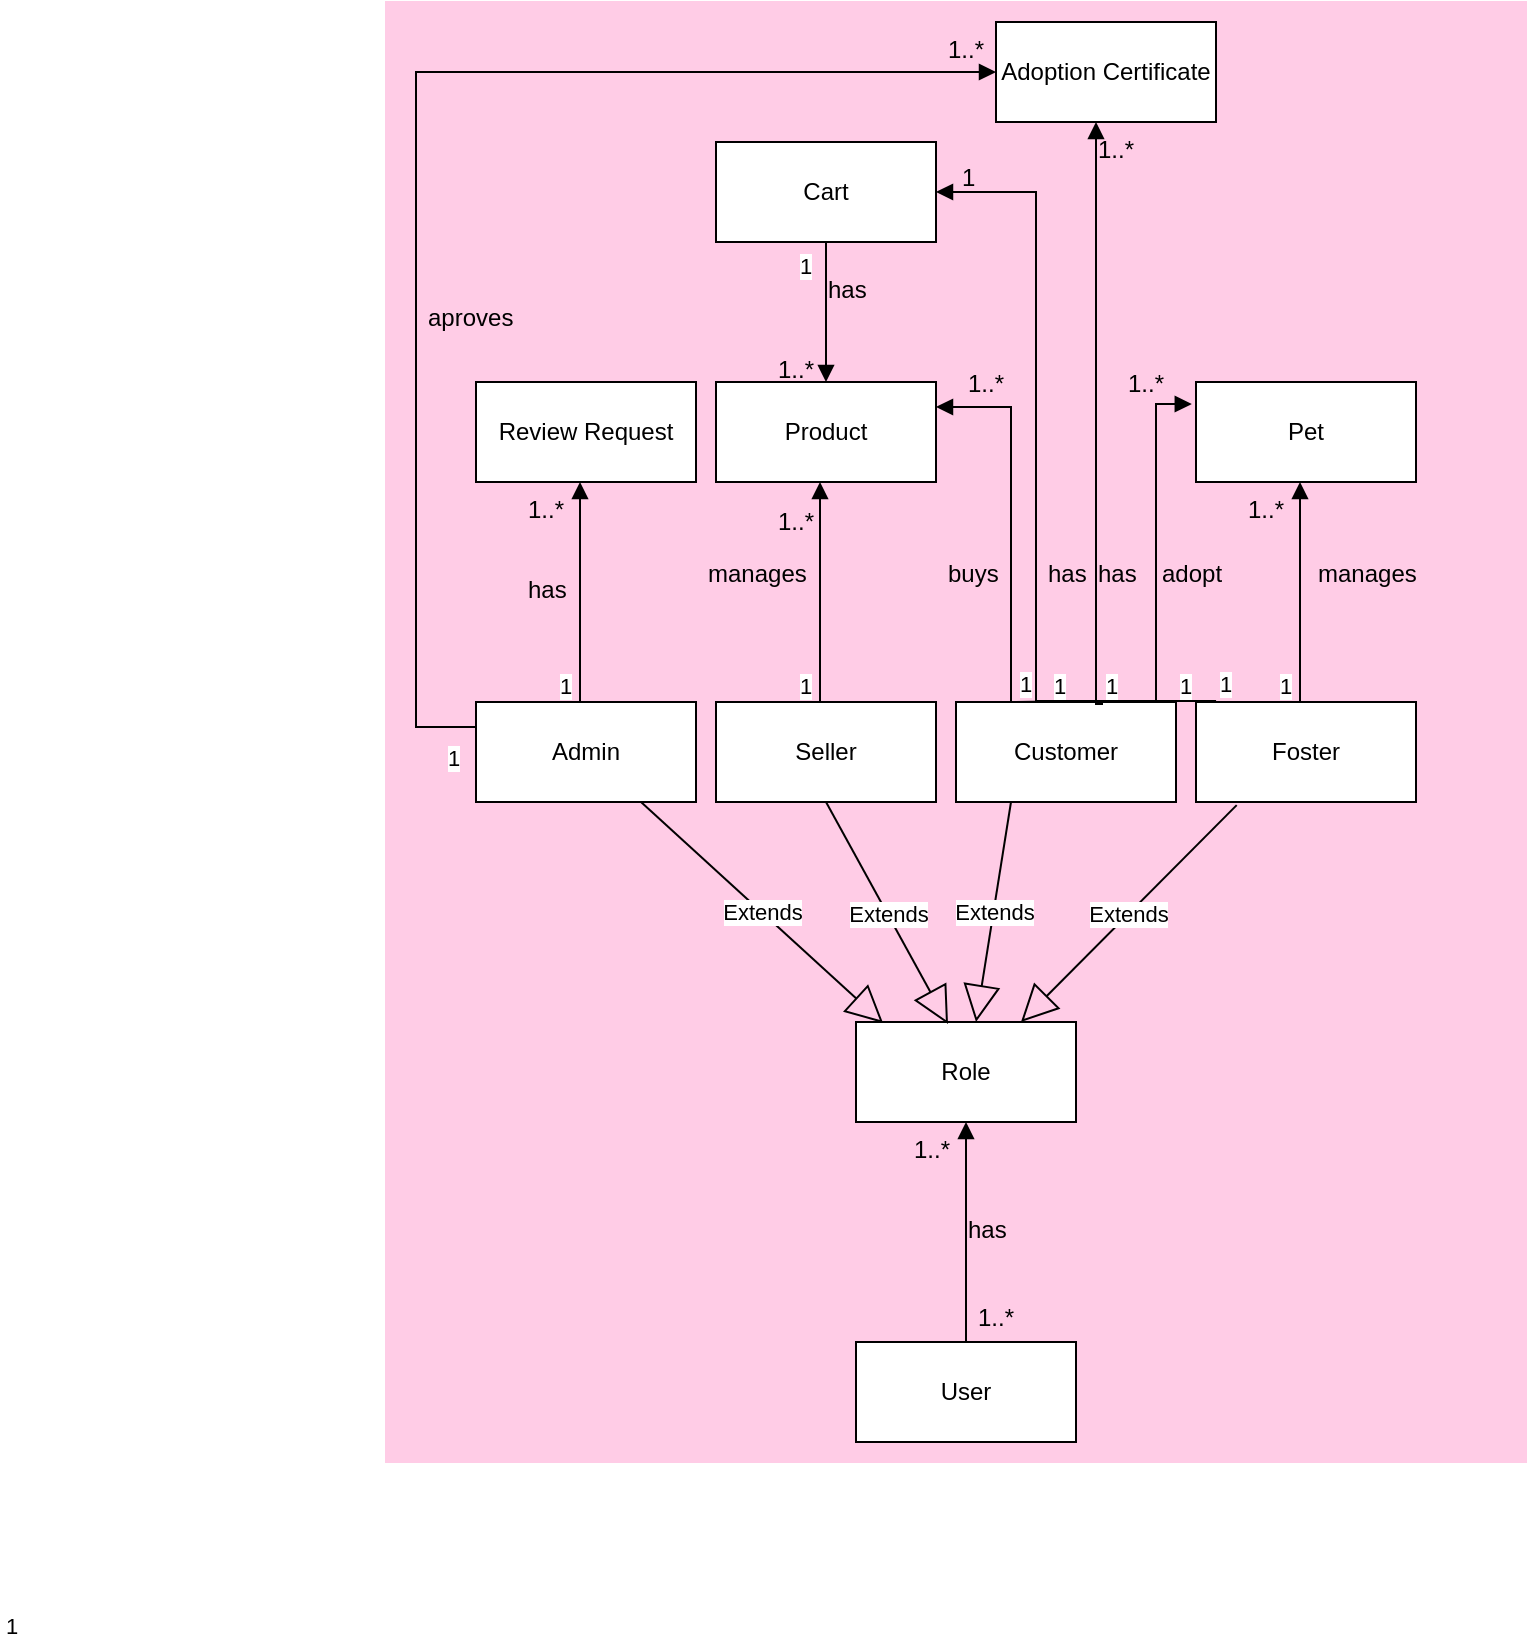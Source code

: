 <mxfile version="24.2.2" type="device">
  <diagram name="Page-1" id="cEmTvOwq6Rgb7t9AesUK">
    <mxGraphModel dx="2552" dy="2154" grid="1" gridSize="10" guides="1" tooltips="1" connect="1" arrows="1" fold="1" page="1" pageScale="1" pageWidth="850" pageHeight="1100" math="0" shadow="0">
      <root>
        <mxCell id="0" />
        <mxCell id="1" parent="0" />
        <mxCell id="qDogRzYrHNwLNBOlEB9H-18" value="1" style="edgeLabel;resizable=0;html=1;align=left;verticalAlign=bottom;" parent="1" connectable="0" vertex="1">
          <mxGeometry x="507.5" y="780" as="geometry" />
        </mxCell>
        <mxCell id="-kI4Q9r_oMyIyestmXrQ-22" value="" style="rounded=0;whiteSpace=wrap;html=1;strokeColor=#FFCCE6;fillColor=#FFCCE6;" vertex="1" parent="1">
          <mxGeometry x="700" y="-40" width="570" height="730" as="geometry" />
        </mxCell>
        <mxCell id="-kI4Q9r_oMyIyestmXrQ-23" value="Seller" style="html=1;whiteSpace=wrap;" vertex="1" parent="1">
          <mxGeometry x="865" y="310" width="110" height="50" as="geometry" />
        </mxCell>
        <mxCell id="-kI4Q9r_oMyIyestmXrQ-24" value="Admin" style="html=1;whiteSpace=wrap;" vertex="1" parent="1">
          <mxGeometry x="745" y="310" width="110" height="50" as="geometry" />
        </mxCell>
        <mxCell id="-kI4Q9r_oMyIyestmXrQ-25" value="Customer&lt;span style=&quot;color: rgba(0, 0, 0, 0); font-family: monospace; font-size: 0px; text-align: start; text-wrap: nowrap;&quot;&gt;%3CmxGraphModel%3E%3Croot%3E%3CmxCell%20id%3D%220%22%2F%3E%3CmxCell%20id%3D%221%22%20parent%3D%220%22%2F%3E%3CmxCell%20id%3D%222%22%20value%3D%22Seller%22%20style%3D%22html%3D1%3BwhiteSpace%3Dwrap%3B%22%20vertex%3D%221%22%20parent%3D%221%22%3E%3CmxGeometry%20x%3D%2250%22%20y%3D%22240%22%20width%3D%22110%22%20height%3D%2250%22%20as%3D%22geometry%22%2F%3E%3C%2FmxCell%3E%3C%2Froot%3E%3C%2FmxGraphModel%3E&lt;/span&gt;" style="html=1;whiteSpace=wrap;" vertex="1" parent="1">
          <mxGeometry x="985" y="310" width="110" height="50" as="geometry" />
        </mxCell>
        <mxCell id="-kI4Q9r_oMyIyestmXrQ-26" value="Foster" style="html=1;whiteSpace=wrap;" vertex="1" parent="1">
          <mxGeometry x="1105" y="310" width="110" height="50" as="geometry" />
        </mxCell>
        <mxCell id="-kI4Q9r_oMyIyestmXrQ-27" value="User" style="html=1;whiteSpace=wrap;" vertex="1" parent="1">
          <mxGeometry x="935" y="630" width="110" height="50" as="geometry" />
        </mxCell>
        <mxCell id="-kI4Q9r_oMyIyestmXrQ-28" value="Role" style="html=1;whiteSpace=wrap;" vertex="1" parent="1">
          <mxGeometry x="935" y="470" width="110" height="50" as="geometry" />
        </mxCell>
        <mxCell id="-kI4Q9r_oMyIyestmXrQ-29" value="Extends" style="endArrow=block;endSize=16;endFill=0;html=1;rounded=0;exitX=0.75;exitY=1;exitDx=0;exitDy=0;entryX=0.123;entryY=0.01;entryDx=0;entryDy=0;entryPerimeter=0;" edge="1" parent="1" source="-kI4Q9r_oMyIyestmXrQ-24" target="-kI4Q9r_oMyIyestmXrQ-28">
          <mxGeometry width="160" relative="1" as="geometry">
            <mxPoint x="775" y="340" as="sourcePoint" />
            <mxPoint x="935" y="340" as="targetPoint" />
          </mxGeometry>
        </mxCell>
        <mxCell id="-kI4Q9r_oMyIyestmXrQ-30" value="Extends" style="endArrow=block;endSize=16;endFill=0;html=1;rounded=0;exitX=0.5;exitY=1;exitDx=0;exitDy=0;entryX=0.123;entryY=0.01;entryDx=0;entryDy=0;entryPerimeter=0;" edge="1" parent="1" source="-kI4Q9r_oMyIyestmXrQ-23">
          <mxGeometry width="160" relative="1" as="geometry">
            <mxPoint x="859" y="360" as="sourcePoint" />
            <mxPoint x="981" y="471" as="targetPoint" />
          </mxGeometry>
        </mxCell>
        <mxCell id="-kI4Q9r_oMyIyestmXrQ-31" value="Extends" style="endArrow=block;endSize=16;endFill=0;html=1;rounded=0;exitX=0.25;exitY=1;exitDx=0;exitDy=0;" edge="1" parent="1" source="-kI4Q9r_oMyIyestmXrQ-25">
          <mxGeometry width="160" relative="1" as="geometry">
            <mxPoint x="930" y="370" as="sourcePoint" />
            <mxPoint x="995" y="470" as="targetPoint" />
          </mxGeometry>
        </mxCell>
        <mxCell id="-kI4Q9r_oMyIyestmXrQ-32" value="Extends" style="endArrow=block;endSize=16;endFill=0;html=1;rounded=0;exitX=0.185;exitY=1.031;exitDx=0;exitDy=0;entryX=0.75;entryY=0;entryDx=0;entryDy=0;exitPerimeter=0;" edge="1" parent="1" source="-kI4Q9r_oMyIyestmXrQ-26" target="-kI4Q9r_oMyIyestmXrQ-28">
          <mxGeometry width="160" relative="1" as="geometry">
            <mxPoint x="1050" y="380" as="sourcePoint" />
            <mxPoint x="1111" y="491" as="targetPoint" />
          </mxGeometry>
        </mxCell>
        <mxCell id="-kI4Q9r_oMyIyestmXrQ-33" value="" style="endArrow=block;endFill=1;html=1;edgeStyle=orthogonalEdgeStyle;align=left;verticalAlign=top;rounded=0;exitX=0.5;exitY=0;exitDx=0;exitDy=0;entryX=0.5;entryY=1;entryDx=0;entryDy=0;" edge="1" parent="1" source="-kI4Q9r_oMyIyestmXrQ-27" target="-kI4Q9r_oMyIyestmXrQ-28">
          <mxGeometry x="-1" relative="1" as="geometry">
            <mxPoint x="775" y="440" as="sourcePoint" />
            <mxPoint x="935" y="440" as="targetPoint" />
          </mxGeometry>
        </mxCell>
        <mxCell id="-kI4Q9r_oMyIyestmXrQ-34" value="1..*" style="text;strokeColor=none;fillColor=none;align=left;verticalAlign=top;spacingLeft=4;spacingRight=4;overflow=hidden;rotatable=0;points=[[0,0.5],[1,0.5]];portConstraint=eastwest;whiteSpace=wrap;html=1;" vertex="1" parent="1">
          <mxGeometry x="958" y="520" width="100" height="26" as="geometry" />
        </mxCell>
        <mxCell id="-kI4Q9r_oMyIyestmXrQ-35" value="has" style="text;strokeColor=none;fillColor=none;align=left;verticalAlign=top;spacingLeft=4;spacingRight=4;overflow=hidden;rotatable=0;points=[[0,0.5],[1,0.5]];portConstraint=eastwest;whiteSpace=wrap;html=1;" vertex="1" parent="1">
          <mxGeometry x="985" y="560" width="100" height="26" as="geometry" />
        </mxCell>
        <mxCell id="-kI4Q9r_oMyIyestmXrQ-36" value="" style="endArrow=block;endFill=1;html=1;edgeStyle=orthogonalEdgeStyle;align=left;verticalAlign=top;rounded=0;exitX=0;exitY=0.25;exitDx=0;exitDy=0;entryX=0;entryY=0.5;entryDx=0;entryDy=0;" edge="1" parent="1" source="-kI4Q9r_oMyIyestmXrQ-24" target="-kI4Q9r_oMyIyestmXrQ-72">
          <mxGeometry x="-1" relative="1" as="geometry">
            <mxPoint x="697" y="140" as="sourcePoint" />
            <mxPoint x="697" y="30" as="targetPoint" />
            <Array as="points">
              <mxPoint x="715" y="323" />
              <mxPoint x="715" y="-5" />
            </Array>
          </mxGeometry>
        </mxCell>
        <mxCell id="-kI4Q9r_oMyIyestmXrQ-37" value="1..*" style="text;strokeColor=none;fillColor=none;align=left;verticalAlign=top;spacingLeft=4;spacingRight=4;overflow=hidden;rotatable=0;points=[[0,0.5],[1,0.5]];portConstraint=eastwest;whiteSpace=wrap;html=1;" vertex="1" parent="1">
          <mxGeometry x="975" y="-30" width="100" height="26" as="geometry" />
        </mxCell>
        <mxCell id="-kI4Q9r_oMyIyestmXrQ-38" value="" style="endArrow=block;endFill=1;html=1;edgeStyle=orthogonalEdgeStyle;align=left;verticalAlign=top;rounded=0;exitX=0.5;exitY=0;exitDx=0;exitDy=0;entryX=0.5;entryY=1;entryDx=0;entryDy=0;" edge="1" parent="1">
          <mxGeometry x="-1" relative="1" as="geometry">
            <mxPoint x="797" y="310" as="sourcePoint" />
            <mxPoint x="797" y="200" as="targetPoint" />
          </mxGeometry>
        </mxCell>
        <mxCell id="-kI4Q9r_oMyIyestmXrQ-39" value="1" style="edgeLabel;resizable=0;html=1;align=left;verticalAlign=bottom;" connectable="0" vertex="1" parent="-kI4Q9r_oMyIyestmXrQ-38">
          <mxGeometry x="-1" relative="1" as="geometry">
            <mxPoint x="-12" as="offset" />
          </mxGeometry>
        </mxCell>
        <mxCell id="-kI4Q9r_oMyIyestmXrQ-40" value="1..*" style="text;strokeColor=none;fillColor=none;align=left;verticalAlign=top;spacingLeft=4;spacingRight=4;overflow=hidden;rotatable=0;points=[[0,0.5],[1,0.5]];portConstraint=eastwest;whiteSpace=wrap;html=1;" vertex="1" parent="1">
          <mxGeometry x="765" y="200" width="100" height="40" as="geometry" />
        </mxCell>
        <mxCell id="-kI4Q9r_oMyIyestmXrQ-41" value="has" style="text;strokeColor=none;fillColor=none;align=left;verticalAlign=top;spacingLeft=4;spacingRight=4;overflow=hidden;rotatable=0;points=[[0,0.5],[1,0.5]];portConstraint=eastwest;whiteSpace=wrap;html=1;" vertex="1" parent="1">
          <mxGeometry x="765" y="240" width="100" height="26" as="geometry" />
        </mxCell>
        <mxCell id="-kI4Q9r_oMyIyestmXrQ-42" value="Review Request" style="html=1;whiteSpace=wrap;" vertex="1" parent="1">
          <mxGeometry x="745" y="150" width="110" height="50" as="geometry" />
        </mxCell>
        <mxCell id="-kI4Q9r_oMyIyestmXrQ-43" value="Product" style="html=1;whiteSpace=wrap;" vertex="1" parent="1">
          <mxGeometry x="865" y="150" width="110" height="50" as="geometry" />
        </mxCell>
        <mxCell id="-kI4Q9r_oMyIyestmXrQ-44" value="Pet" style="html=1;whiteSpace=wrap;" vertex="1" parent="1">
          <mxGeometry x="1105" y="150" width="110" height="50" as="geometry" />
        </mxCell>
        <mxCell id="-kI4Q9r_oMyIyestmXrQ-45" value="" style="endArrow=block;endFill=1;html=1;edgeStyle=orthogonalEdgeStyle;align=left;verticalAlign=top;rounded=0;exitX=0.5;exitY=0;exitDx=0;exitDy=0;entryX=0.5;entryY=1;entryDx=0;entryDy=0;" edge="1" parent="1">
          <mxGeometry x="-1" relative="1" as="geometry">
            <mxPoint x="917" y="310" as="sourcePoint" />
            <mxPoint x="917" y="200" as="targetPoint" />
          </mxGeometry>
        </mxCell>
        <mxCell id="-kI4Q9r_oMyIyestmXrQ-46" value="1" style="edgeLabel;resizable=0;html=1;align=left;verticalAlign=bottom;" connectable="0" vertex="1" parent="-kI4Q9r_oMyIyestmXrQ-45">
          <mxGeometry x="-1" relative="1" as="geometry">
            <mxPoint x="-12" as="offset" />
          </mxGeometry>
        </mxCell>
        <mxCell id="-kI4Q9r_oMyIyestmXrQ-47" value="1..*" style="text;strokeColor=none;fillColor=none;align=left;verticalAlign=top;spacingLeft=4;spacingRight=4;overflow=hidden;rotatable=0;points=[[0,0.5],[1,0.5]];portConstraint=eastwest;whiteSpace=wrap;html=1;" vertex="1" parent="1">
          <mxGeometry x="890" y="206" width="100" height="26" as="geometry" />
        </mxCell>
        <mxCell id="-kI4Q9r_oMyIyestmXrQ-48" value="manages" style="text;strokeColor=none;fillColor=none;align=left;verticalAlign=top;spacingLeft=4;spacingRight=4;overflow=hidden;rotatable=0;points=[[0,0.5],[1,0.5]];portConstraint=eastwest;whiteSpace=wrap;html=1;" vertex="1" parent="1">
          <mxGeometry x="855" y="232" width="82" height="46" as="geometry" />
        </mxCell>
        <mxCell id="-kI4Q9r_oMyIyestmXrQ-49" value="" style="endArrow=block;endFill=1;html=1;edgeStyle=orthogonalEdgeStyle;align=left;verticalAlign=top;rounded=0;exitX=0.5;exitY=0;exitDx=0;exitDy=0;entryX=0.5;entryY=1;entryDx=0;entryDy=0;" edge="1" parent="1">
          <mxGeometry x="-1" relative="1" as="geometry">
            <mxPoint x="1157" y="310" as="sourcePoint" />
            <mxPoint x="1157" y="200" as="targetPoint" />
          </mxGeometry>
        </mxCell>
        <mxCell id="-kI4Q9r_oMyIyestmXrQ-50" value="1" style="edgeLabel;resizable=0;html=1;align=left;verticalAlign=bottom;" connectable="0" vertex="1" parent="-kI4Q9r_oMyIyestmXrQ-49">
          <mxGeometry x="-1" relative="1" as="geometry">
            <mxPoint x="-12" as="offset" />
          </mxGeometry>
        </mxCell>
        <mxCell id="-kI4Q9r_oMyIyestmXrQ-51" value="1..*" style="text;strokeColor=none;fillColor=none;align=left;verticalAlign=top;spacingLeft=4;spacingRight=4;overflow=hidden;rotatable=0;points=[[0,0.5],[1,0.5]];portConstraint=eastwest;whiteSpace=wrap;html=1;" vertex="1" parent="1">
          <mxGeometry x="1125" y="200" width="100" height="26" as="geometry" />
        </mxCell>
        <mxCell id="-kI4Q9r_oMyIyestmXrQ-52" value="" style="endArrow=block;endFill=1;html=1;edgeStyle=orthogonalEdgeStyle;align=left;verticalAlign=top;rounded=0;exitX=0.5;exitY=0;exitDx=0;exitDy=0;entryX=1;entryY=0.25;entryDx=0;entryDy=0;" edge="1" parent="1" target="-kI4Q9r_oMyIyestmXrQ-43">
          <mxGeometry x="-1" relative="1" as="geometry">
            <mxPoint x="1050" y="309.53" as="sourcePoint" />
            <mxPoint x="1030" y="174.53" as="targetPoint" />
          </mxGeometry>
        </mxCell>
        <mxCell id="-kI4Q9r_oMyIyestmXrQ-53" value="1" style="edgeLabel;resizable=0;html=1;align=left;verticalAlign=bottom;" connectable="0" vertex="1" parent="-kI4Q9r_oMyIyestmXrQ-52">
          <mxGeometry x="-1" relative="1" as="geometry">
            <mxPoint x="-35" as="offset" />
          </mxGeometry>
        </mxCell>
        <mxCell id="-kI4Q9r_oMyIyestmXrQ-54" value="buys" style="text;strokeColor=none;fillColor=none;align=left;verticalAlign=top;spacingLeft=4;spacingRight=4;overflow=hidden;rotatable=0;points=[[0,0.5],[1,0.5]];portConstraint=eastwest;whiteSpace=wrap;html=1;" vertex="1" parent="1">
          <mxGeometry x="975" y="232" width="100" height="26" as="geometry" />
        </mxCell>
        <mxCell id="-kI4Q9r_oMyIyestmXrQ-55" value="" style="endArrow=block;endFill=1;html=1;edgeStyle=orthogonalEdgeStyle;align=left;verticalAlign=top;rounded=0;entryX=0.379;entryY=0.923;entryDx=0;entryDy=0;entryPerimeter=0;" edge="1" parent="1" target="-kI4Q9r_oMyIyestmXrQ-57">
          <mxGeometry x="-1" relative="1" as="geometry">
            <mxPoint x="1085" y="310" as="sourcePoint" />
            <mxPoint x="1115" y="160.98" as="targetPoint" />
            <Array as="points">
              <mxPoint x="1085" y="161" />
            </Array>
          </mxGeometry>
        </mxCell>
        <mxCell id="-kI4Q9r_oMyIyestmXrQ-56" value="1" style="edgeLabel;resizable=0;html=1;align=left;verticalAlign=bottom;" connectable="0" vertex="1" parent="-kI4Q9r_oMyIyestmXrQ-55">
          <mxGeometry x="-1" relative="1" as="geometry">
            <mxPoint x="10" as="offset" />
          </mxGeometry>
        </mxCell>
        <mxCell id="-kI4Q9r_oMyIyestmXrQ-57" value="1..*" style="text;strokeColor=none;fillColor=none;align=left;verticalAlign=top;spacingLeft=4;spacingRight=4;overflow=hidden;rotatable=0;points=[[0,0.5],[1,0.5]];portConstraint=eastwest;whiteSpace=wrap;html=1;" vertex="1" parent="1">
          <mxGeometry x="1065" y="137" width="100" height="26" as="geometry" />
        </mxCell>
        <mxCell id="-kI4Q9r_oMyIyestmXrQ-58" value="adopt" style="text;strokeColor=none;fillColor=none;align=left;verticalAlign=top;spacingLeft=4;spacingRight=4;overflow=hidden;rotatable=0;points=[[0,0.5],[1,0.5]];portConstraint=eastwest;whiteSpace=wrap;html=1;" vertex="1" parent="1">
          <mxGeometry x="1082" y="232" width="112" height="26" as="geometry" />
        </mxCell>
        <mxCell id="-kI4Q9r_oMyIyestmXrQ-59" value="1" style="edgeLabel;resizable=0;html=1;align=left;verticalAlign=bottom;" connectable="0" vertex="1" parent="1">
          <mxGeometry x="705" y="310" as="geometry">
            <mxPoint x="24" y="36" as="offset" />
          </mxGeometry>
        </mxCell>
        <mxCell id="-kI4Q9r_oMyIyestmXrQ-60" value="1..*" style="text;strokeColor=none;fillColor=none;align=left;verticalAlign=top;spacingLeft=4;spacingRight=4;overflow=hidden;rotatable=0;points=[[0,0.5],[1,0.5]];portConstraint=eastwest;whiteSpace=wrap;html=1;" vertex="1" parent="1">
          <mxGeometry x="985" y="137" width="100" height="26" as="geometry" />
        </mxCell>
        <mxCell id="-kI4Q9r_oMyIyestmXrQ-61" value="1..*" style="text;strokeColor=none;fillColor=none;align=left;verticalAlign=top;spacingLeft=4;spacingRight=4;overflow=hidden;rotatable=0;points=[[0,0.5],[1,0.5]];portConstraint=eastwest;whiteSpace=wrap;html=1;" vertex="1" parent="1">
          <mxGeometry x="990" y="604" width="100" height="26" as="geometry" />
        </mxCell>
        <mxCell id="-kI4Q9r_oMyIyestmXrQ-62" value="Cart" style="html=1;whiteSpace=wrap;" vertex="1" parent="1">
          <mxGeometry x="865" y="30" width="110" height="50" as="geometry" />
        </mxCell>
        <mxCell id="-kI4Q9r_oMyIyestmXrQ-63" value="" style="endArrow=block;endFill=1;html=1;edgeStyle=orthogonalEdgeStyle;align=left;verticalAlign=top;rounded=0;exitX=0.5;exitY=1;exitDx=0;exitDy=0;entryX=0.5;entryY=0;entryDx=0;entryDy=0;" edge="1" parent="1" source="-kI4Q9r_oMyIyestmXrQ-62" target="-kI4Q9r_oMyIyestmXrQ-43">
          <mxGeometry x="-1" relative="1" as="geometry">
            <mxPoint x="747" y="140" as="sourcePoint" />
            <mxPoint x="747" y="30" as="targetPoint" />
          </mxGeometry>
        </mxCell>
        <mxCell id="-kI4Q9r_oMyIyestmXrQ-64" value="1" style="edgeLabel;resizable=0;html=1;align=left;verticalAlign=bottom;" connectable="0" vertex="1" parent="-kI4Q9r_oMyIyestmXrQ-63">
          <mxGeometry x="-1" relative="1" as="geometry">
            <mxPoint x="-15" y="20" as="offset" />
          </mxGeometry>
        </mxCell>
        <mxCell id="-kI4Q9r_oMyIyestmXrQ-65" value="1..*" style="text;strokeColor=none;fillColor=none;align=left;verticalAlign=top;spacingLeft=4;spacingRight=4;overflow=hidden;rotatable=0;points=[[0,0.5],[1,0.5]];portConstraint=eastwest;whiteSpace=wrap;html=1;" vertex="1" parent="1">
          <mxGeometry x="890" y="130" width="100" height="26" as="geometry" />
        </mxCell>
        <mxCell id="-kI4Q9r_oMyIyestmXrQ-66" value="has" style="text;strokeColor=none;fillColor=none;align=left;verticalAlign=top;spacingLeft=4;spacingRight=4;overflow=hidden;rotatable=0;points=[[0,0.5],[1,0.5]];portConstraint=eastwest;whiteSpace=wrap;html=1;" vertex="1" parent="1">
          <mxGeometry x="915" y="90" width="100" height="26" as="geometry" />
        </mxCell>
        <mxCell id="-kI4Q9r_oMyIyestmXrQ-67" value="" style="endArrow=block;endFill=1;html=1;edgeStyle=orthogonalEdgeStyle;align=left;verticalAlign=top;rounded=0;exitX=0.5;exitY=0;exitDx=0;exitDy=0;entryX=1;entryY=0.5;entryDx=0;entryDy=0;" edge="1" parent="1" target="-kI4Q9r_oMyIyestmXrQ-62">
          <mxGeometry x="-1" relative="1" as="geometry">
            <mxPoint x="1115.04" y="309.51" as="sourcePoint" />
            <mxPoint x="1050" y="47.86" as="targetPoint" />
            <Array as="points">
              <mxPoint x="1025" y="309" />
              <mxPoint x="1025" y="55" />
            </Array>
          </mxGeometry>
        </mxCell>
        <mxCell id="-kI4Q9r_oMyIyestmXrQ-68" value="1" style="edgeLabel;resizable=0;html=1;align=left;verticalAlign=bottom;" connectable="0" vertex="1" parent="-kI4Q9r_oMyIyestmXrQ-67">
          <mxGeometry x="-1" relative="1" as="geometry">
            <mxPoint as="offset" />
          </mxGeometry>
        </mxCell>
        <mxCell id="-kI4Q9r_oMyIyestmXrQ-69" value="1" style="text;strokeColor=none;fillColor=none;align=left;verticalAlign=top;spacingLeft=4;spacingRight=4;overflow=hidden;rotatable=0;points=[[0,0.5],[1,0.5]];portConstraint=eastwest;whiteSpace=wrap;html=1;" vertex="1" parent="1">
          <mxGeometry x="982" y="34" width="100" height="26" as="geometry" />
        </mxCell>
        <mxCell id="-kI4Q9r_oMyIyestmXrQ-70" value="1" style="edgeLabel;resizable=0;html=1;align=left;verticalAlign=bottom;" connectable="0" vertex="1" parent="1">
          <mxGeometry x="1032" y="310" as="geometry" />
        </mxCell>
        <mxCell id="-kI4Q9r_oMyIyestmXrQ-71" value="has" style="text;strokeColor=none;fillColor=none;align=left;verticalAlign=top;spacingLeft=4;spacingRight=4;overflow=hidden;rotatable=0;points=[[0,0.5],[1,0.5]];portConstraint=eastwest;whiteSpace=wrap;html=1;" vertex="1" parent="1">
          <mxGeometry x="1025" y="232" width="100" height="26" as="geometry" />
        </mxCell>
        <mxCell id="-kI4Q9r_oMyIyestmXrQ-72" value="Adoption Certificate" style="html=1;whiteSpace=wrap;" vertex="1" parent="1">
          <mxGeometry x="1005" y="-30" width="110" height="50" as="geometry" />
        </mxCell>
        <mxCell id="-kI4Q9r_oMyIyestmXrQ-73" value="" style="endArrow=block;endFill=1;html=1;edgeStyle=orthogonalEdgeStyle;align=left;verticalAlign=top;rounded=0;" edge="1" parent="1">
          <mxGeometry x="-1" relative="1" as="geometry">
            <mxPoint x="1058" y="310" as="sourcePoint" />
            <mxPoint x="1055" y="20" as="targetPoint" />
            <Array as="points">
              <mxPoint x="1058" y="311" />
              <mxPoint x="1055" y="311" />
              <mxPoint x="1055" y="53" />
            </Array>
          </mxGeometry>
        </mxCell>
        <mxCell id="-kI4Q9r_oMyIyestmXrQ-74" value="1" style="edgeLabel;resizable=0;html=1;align=left;verticalAlign=bottom;" connectable="0" vertex="1" parent="-kI4Q9r_oMyIyestmXrQ-73">
          <mxGeometry x="-1" relative="1" as="geometry">
            <mxPoint as="offset" />
          </mxGeometry>
        </mxCell>
        <mxCell id="-kI4Q9r_oMyIyestmXrQ-75" value="1..*" style="text;strokeColor=none;fillColor=none;align=left;verticalAlign=top;spacingLeft=4;spacingRight=4;overflow=hidden;rotatable=0;points=[[0,0.5],[1,0.5]];portConstraint=eastwest;whiteSpace=wrap;html=1;" vertex="1" parent="1">
          <mxGeometry x="1050" y="20" width="100" height="26" as="geometry" />
        </mxCell>
        <mxCell id="-kI4Q9r_oMyIyestmXrQ-76" value="has" style="text;strokeColor=none;fillColor=none;align=left;verticalAlign=top;spacingLeft=4;spacingRight=4;overflow=hidden;rotatable=0;points=[[0,0.5],[1,0.5]];portConstraint=eastwest;whiteSpace=wrap;html=1;" vertex="1" parent="1">
          <mxGeometry x="1050" y="232" width="100" height="26" as="geometry" />
        </mxCell>
        <mxCell id="-kI4Q9r_oMyIyestmXrQ-77" value="aproves" style="text;strokeColor=none;fillColor=none;align=left;verticalAlign=top;spacingLeft=4;spacingRight=4;overflow=hidden;rotatable=0;points=[[0,0.5],[1,0.5]];portConstraint=eastwest;whiteSpace=wrap;html=1;" vertex="1" parent="1">
          <mxGeometry x="715" y="104" width="100" height="26" as="geometry" />
        </mxCell>
        <mxCell id="-kI4Q9r_oMyIyestmXrQ-79" value="manages" style="text;strokeColor=none;fillColor=none;align=left;verticalAlign=top;spacingLeft=4;spacingRight=4;overflow=hidden;rotatable=0;points=[[0,0.5],[1,0.5]];portConstraint=eastwest;whiteSpace=wrap;html=1;" vertex="1" parent="1">
          <mxGeometry x="1160" y="232" width="100" height="26" as="geometry" />
        </mxCell>
      </root>
    </mxGraphModel>
  </diagram>
</mxfile>
